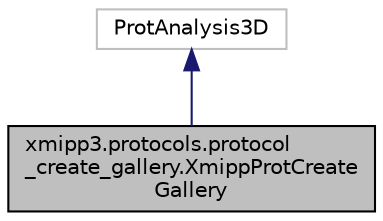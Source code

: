 digraph "xmipp3.protocols.protocol_create_gallery.XmippProtCreateGallery"
{
  edge [fontname="Helvetica",fontsize="10",labelfontname="Helvetica",labelfontsize="10"];
  node [fontname="Helvetica",fontsize="10",shape=record];
  Node2 [label="xmipp3.protocols.protocol\l_create_gallery.XmippProtCreate\lGallery",height=0.2,width=0.4,color="black", fillcolor="grey75", style="filled", fontcolor="black"];
  Node3 -> Node2 [dir="back",color="midnightblue",fontsize="10",style="solid",fontname="Helvetica"];
  Node3 [label="ProtAnalysis3D",height=0.2,width=0.4,color="grey75", fillcolor="white", style="filled"];
}
